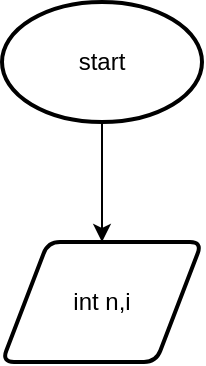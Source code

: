 <mxfile version="14.5.0" type="device"><diagram id="RjVwPaMrOJTKcv6qtZgt" name="Page-1"><mxGraphModel dx="1038" dy="1731" grid="1" gridSize="10" guides="1" tooltips="1" connect="1" arrows="1" fold="1" page="1" pageScale="1" pageWidth="850" pageHeight="1100" math="0" shadow="0"><root><mxCell id="0"/><mxCell id="1" parent="0"/><mxCell id="KvZIj9TgHAzQheFQn3Po-4" style="edgeStyle=orthogonalEdgeStyle;rounded=0;orthogonalLoop=1;jettySize=auto;html=1;exitX=0.5;exitY=1;exitDx=0;exitDy=0;exitPerimeter=0;entryX=0.5;entryY=0;entryDx=0;entryDy=0;" edge="1" parent="1" source="KvZIj9TgHAzQheFQn3Po-1" target="KvZIj9TgHAzQheFQn3Po-2"><mxGeometry relative="1" as="geometry"/></mxCell><mxCell id="KvZIj9TgHAzQheFQn3Po-1" value="start" style="strokeWidth=2;html=1;shape=mxgraph.flowchart.start_1;whiteSpace=wrap;" vertex="1" parent="1"><mxGeometry x="210" width="100" height="60" as="geometry"/></mxCell><mxCell id="KvZIj9TgHAzQheFQn3Po-2" value="int n,i" style="shape=parallelogram;html=1;strokeWidth=2;perimeter=parallelogramPerimeter;whiteSpace=wrap;rounded=1;arcSize=12;size=0.23;" vertex="1" parent="1"><mxGeometry x="210" y="120" width="100" height="60" as="geometry"/></mxCell></root></mxGraphModel></diagram></mxfile>